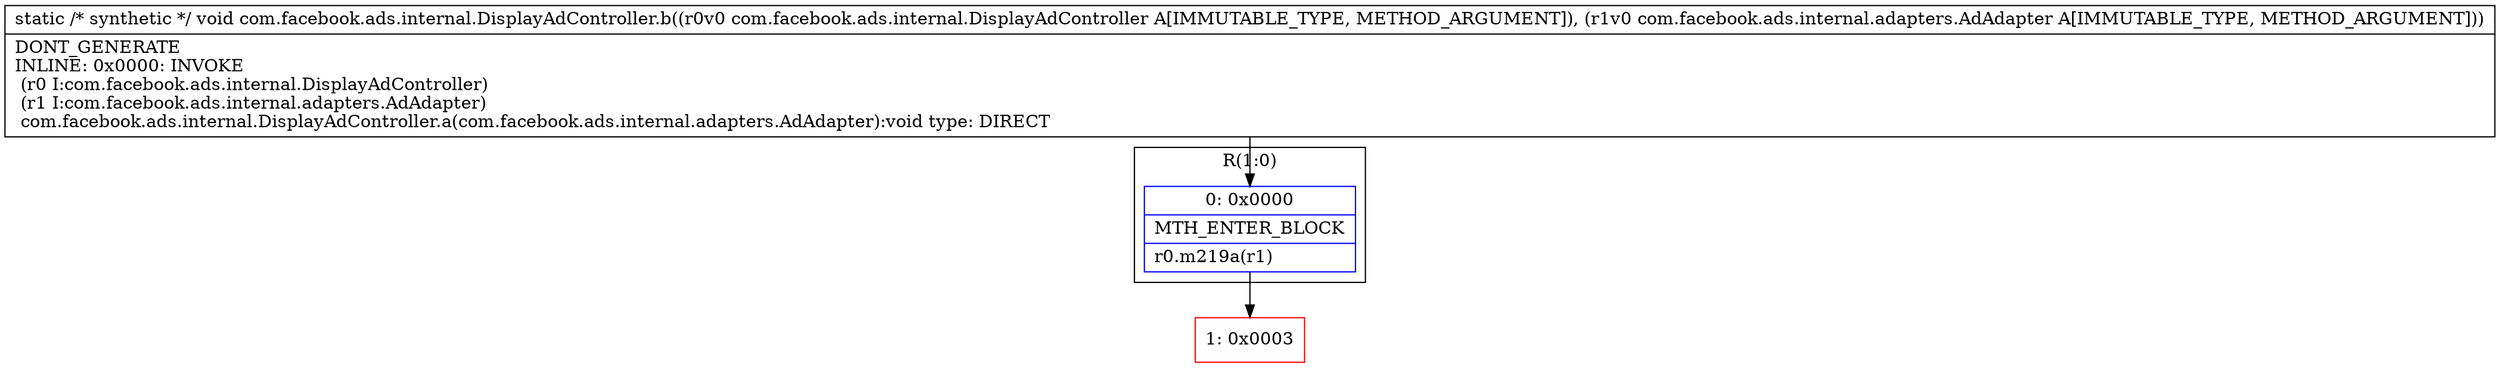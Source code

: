 digraph "CFG forcom.facebook.ads.internal.DisplayAdController.b(Lcom\/facebook\/ads\/internal\/DisplayAdController;Lcom\/facebook\/ads\/internal\/adapters\/AdAdapter;)V" {
subgraph cluster_Region_516648937 {
label = "R(1:0)";
node [shape=record,color=blue];
Node_0 [shape=record,label="{0\:\ 0x0000|MTH_ENTER_BLOCK\l|r0.m219a(r1)\l}"];
}
Node_1 [shape=record,color=red,label="{1\:\ 0x0003}"];
MethodNode[shape=record,label="{static \/* synthetic *\/ void com.facebook.ads.internal.DisplayAdController.b((r0v0 com.facebook.ads.internal.DisplayAdController A[IMMUTABLE_TYPE, METHOD_ARGUMENT]), (r1v0 com.facebook.ads.internal.adapters.AdAdapter A[IMMUTABLE_TYPE, METHOD_ARGUMENT]))  | DONT_GENERATE\lINLINE: 0x0000: INVOKE  \l  (r0 I:com.facebook.ads.internal.DisplayAdController)\l  (r1 I:com.facebook.ads.internal.adapters.AdAdapter)\l com.facebook.ads.internal.DisplayAdController.a(com.facebook.ads.internal.adapters.AdAdapter):void type: DIRECT\l}"];
MethodNode -> Node_0;
Node_0 -> Node_1;
}

